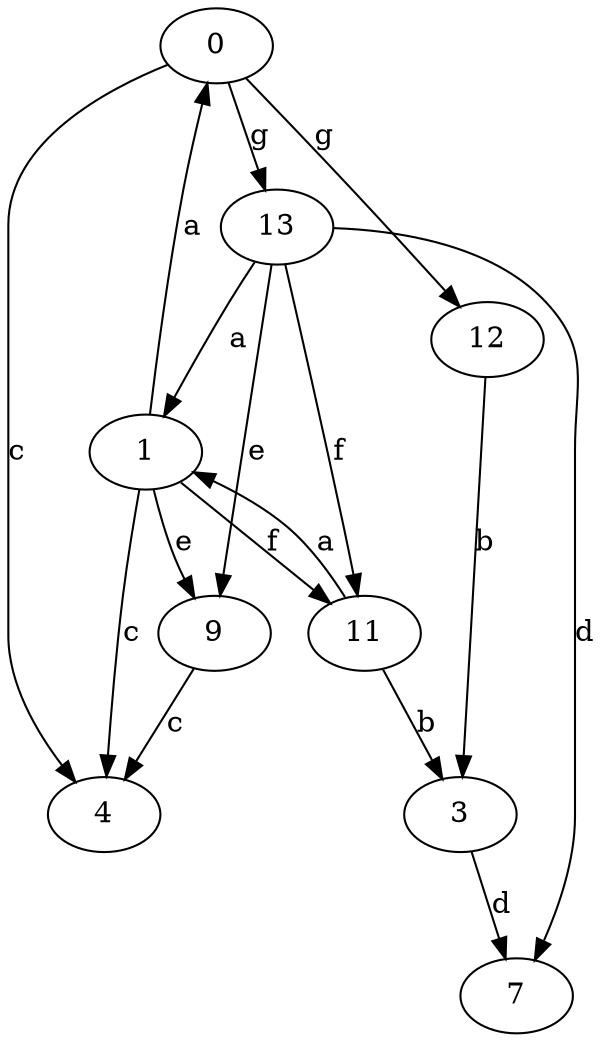 strict digraph  {
0;
1;
3;
4;
7;
9;
11;
12;
13;
0 -> 4  [label=c];
0 -> 12  [label=g];
0 -> 13  [label=g];
1 -> 0  [label=a];
1 -> 4  [label=c];
1 -> 9  [label=e];
1 -> 11  [label=f];
3 -> 7  [label=d];
9 -> 4  [label=c];
11 -> 1  [label=a];
11 -> 3  [label=b];
12 -> 3  [label=b];
13 -> 1  [label=a];
13 -> 7  [label=d];
13 -> 9  [label=e];
13 -> 11  [label=f];
}
